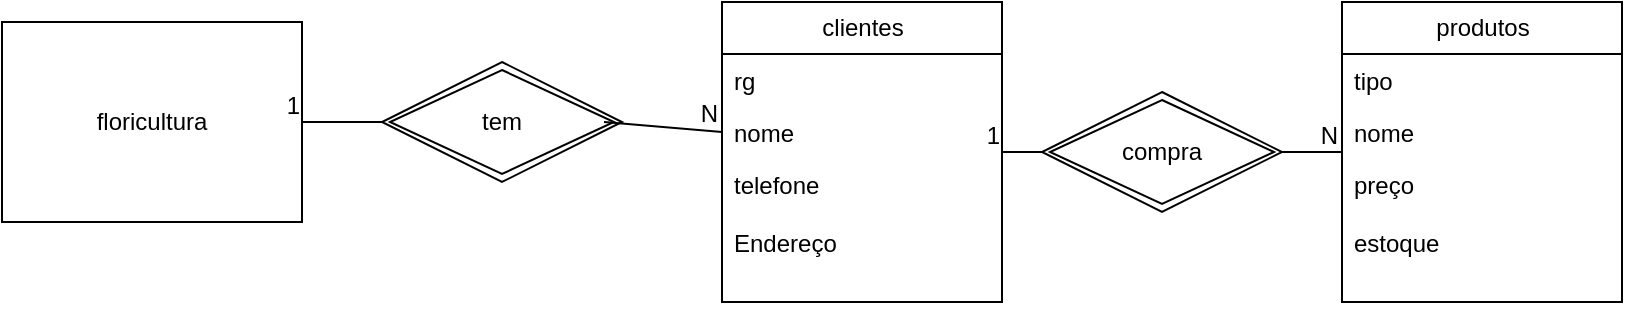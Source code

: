 <mxfile version="21.6.9" type="github">
  <diagram id="R2lEEEUBdFMjLlhIrx00" name="Page-1">
    <mxGraphModel dx="1434" dy="723" grid="1" gridSize="10" guides="1" tooltips="1" connect="1" arrows="1" fold="1" page="1" pageScale="1" pageWidth="850" pageHeight="1100" math="0" shadow="0" extFonts="Permanent Marker^https://fonts.googleapis.com/css?family=Permanent+Marker">
      <root>
        <mxCell id="0" />
        <mxCell id="1" parent="0" />
        <mxCell id="DFaxKmc3CeiElHYwLtMH-1" value="floricultura" style="whiteSpace=wrap;html=1;align=center;" vertex="1" parent="1">
          <mxGeometry x="30" y="60" width="150" height="100" as="geometry" />
        </mxCell>
        <mxCell id="DFaxKmc3CeiElHYwLtMH-2" value="tem" style="shape=rhombus;double=1;perimeter=rhombusPerimeter;whiteSpace=wrap;html=1;align=center;" vertex="1" parent="1">
          <mxGeometry x="220" y="80" width="120" height="60" as="geometry" />
        </mxCell>
        <mxCell id="DFaxKmc3CeiElHYwLtMH-9" value="clientes" style="swimlane;fontStyle=0;childLayout=stackLayout;horizontal=1;startSize=26;fillColor=none;horizontalStack=0;resizeParent=1;resizeParentMax=0;resizeLast=0;collapsible=1;marginBottom=0;html=1;" vertex="1" parent="1">
          <mxGeometry x="390" y="50" width="140" height="150" as="geometry" />
        </mxCell>
        <mxCell id="DFaxKmc3CeiElHYwLtMH-10" value="rg&lt;span style=&quot;white-space: pre;&quot;&gt;&#x9;&lt;/span&gt;&lt;span style=&quot;white-space: pre;&quot;&gt;&#x9;&lt;/span&gt;&lt;span style=&quot;white-space: pre;&quot;&gt;&#x9;&lt;/span&gt;&lt;span style=&quot;white-space: pre;&quot;&gt;&#x9;&lt;/span&gt;&lt;span style=&quot;white-space: pre;&quot;&gt;&#x9;&lt;/span&gt;&lt;span style=&quot;white-space: pre;&quot;&gt;&#x9;&lt;/span&gt;&lt;span style=&quot;white-space: pre;&quot;&gt;&#x9;&lt;/span&gt;" style="text;strokeColor=none;fillColor=none;align=left;verticalAlign=top;spacingLeft=4;spacingRight=4;overflow=hidden;rotatable=0;points=[[0,0.5],[1,0.5]];portConstraint=eastwest;whiteSpace=wrap;html=1;" vertex="1" parent="DFaxKmc3CeiElHYwLtMH-9">
          <mxGeometry y="26" width="140" height="26" as="geometry" />
        </mxCell>
        <mxCell id="DFaxKmc3CeiElHYwLtMH-11" value="nome" style="text;strokeColor=none;fillColor=none;align=left;verticalAlign=top;spacingLeft=4;spacingRight=4;overflow=hidden;rotatable=0;points=[[0,0.5],[1,0.5]];portConstraint=eastwest;whiteSpace=wrap;html=1;" vertex="1" parent="DFaxKmc3CeiElHYwLtMH-9">
          <mxGeometry y="52" width="140" height="26" as="geometry" />
        </mxCell>
        <mxCell id="DFaxKmc3CeiElHYwLtMH-12" value="&lt;div&gt;telefone&lt;/div&gt;&lt;div&gt;&lt;br&gt;&lt;/div&gt;&lt;div&gt;Endereço&lt;br&gt;&lt;/div&gt;" style="text;strokeColor=none;fillColor=none;align=left;verticalAlign=top;spacingLeft=4;spacingRight=4;overflow=hidden;rotatable=0;points=[[0,0.5],[1,0.5]];portConstraint=eastwest;whiteSpace=wrap;html=1;" vertex="1" parent="DFaxKmc3CeiElHYwLtMH-9">
          <mxGeometry y="78" width="140" height="72" as="geometry" />
        </mxCell>
        <mxCell id="DFaxKmc3CeiElHYwLtMH-13" value="compra" style="shape=rhombus;double=1;perimeter=rhombusPerimeter;whiteSpace=wrap;html=1;align=center;" vertex="1" parent="1">
          <mxGeometry x="550" y="95" width="120" height="60" as="geometry" />
        </mxCell>
        <mxCell id="DFaxKmc3CeiElHYwLtMH-14" value="produtos" style="swimlane;fontStyle=0;childLayout=stackLayout;horizontal=1;startSize=26;fillColor=none;horizontalStack=0;resizeParent=1;resizeParentMax=0;resizeLast=0;collapsible=1;marginBottom=0;html=1;" vertex="1" parent="1">
          <mxGeometry x="700" y="50" width="140" height="150" as="geometry" />
        </mxCell>
        <mxCell id="DFaxKmc3CeiElHYwLtMH-15" value="tipo" style="text;strokeColor=none;fillColor=none;align=left;verticalAlign=top;spacingLeft=4;spacingRight=4;overflow=hidden;rotatable=0;points=[[0,0.5],[1,0.5]];portConstraint=eastwest;whiteSpace=wrap;html=1;" vertex="1" parent="DFaxKmc3CeiElHYwLtMH-14">
          <mxGeometry y="26" width="140" height="26" as="geometry" />
        </mxCell>
        <mxCell id="DFaxKmc3CeiElHYwLtMH-16" value="nome" style="text;strokeColor=none;fillColor=none;align=left;verticalAlign=top;spacingLeft=4;spacingRight=4;overflow=hidden;rotatable=0;points=[[0,0.5],[1,0.5]];portConstraint=eastwest;whiteSpace=wrap;html=1;" vertex="1" parent="DFaxKmc3CeiElHYwLtMH-14">
          <mxGeometry y="52" width="140" height="26" as="geometry" />
        </mxCell>
        <mxCell id="DFaxKmc3CeiElHYwLtMH-17" value="&lt;div&gt;preço&lt;/div&gt;&lt;div&gt;&lt;br&gt;&lt;/div&gt;&lt;div&gt;estoque&lt;br&gt;&lt;/div&gt;" style="text;strokeColor=none;fillColor=none;align=left;verticalAlign=top;spacingLeft=4;spacingRight=4;overflow=hidden;rotatable=0;points=[[0,0.5],[1,0.5]];portConstraint=eastwest;whiteSpace=wrap;html=1;" vertex="1" parent="DFaxKmc3CeiElHYwLtMH-14">
          <mxGeometry y="78" width="140" height="72" as="geometry" />
        </mxCell>
        <mxCell id="DFaxKmc3CeiElHYwLtMH-18" value="" style="endArrow=none;html=1;rounded=0;entryX=1;entryY=0.5;entryDx=0;entryDy=0;" edge="1" parent="1" source="DFaxKmc3CeiElHYwLtMH-2" target="DFaxKmc3CeiElHYwLtMH-1">
          <mxGeometry relative="1" as="geometry">
            <mxPoint x="340" y="380" as="sourcePoint" />
            <mxPoint x="500" y="380" as="targetPoint" />
          </mxGeometry>
        </mxCell>
        <mxCell id="DFaxKmc3CeiElHYwLtMH-19" value="1" style="resizable=0;html=1;whiteSpace=wrap;align=right;verticalAlign=bottom;" connectable="0" vertex="1" parent="DFaxKmc3CeiElHYwLtMH-18">
          <mxGeometry x="1" relative="1" as="geometry" />
        </mxCell>
        <mxCell id="DFaxKmc3CeiElHYwLtMH-20" value="" style="endArrow=none;html=1;rounded=0;entryX=0;entryY=0.5;entryDx=0;entryDy=0;" edge="1" parent="1" target="DFaxKmc3CeiElHYwLtMH-11">
          <mxGeometry relative="1" as="geometry">
            <mxPoint x="331" y="110" as="sourcePoint" />
            <mxPoint x="500" y="380" as="targetPoint" />
          </mxGeometry>
        </mxCell>
        <mxCell id="DFaxKmc3CeiElHYwLtMH-21" value="N" style="resizable=0;html=1;whiteSpace=wrap;align=right;verticalAlign=bottom;" connectable="0" vertex="1" parent="DFaxKmc3CeiElHYwLtMH-20">
          <mxGeometry x="1" relative="1" as="geometry" />
        </mxCell>
        <mxCell id="DFaxKmc3CeiElHYwLtMH-22" value="" style="endArrow=none;html=1;rounded=0;entryX=1;entryY=0.5;entryDx=0;entryDy=0;" edge="1" parent="1" source="DFaxKmc3CeiElHYwLtMH-13" target="DFaxKmc3CeiElHYwLtMH-9">
          <mxGeometry relative="1" as="geometry">
            <mxPoint x="340" y="380" as="sourcePoint" />
            <mxPoint x="500" y="380" as="targetPoint" />
          </mxGeometry>
        </mxCell>
        <mxCell id="DFaxKmc3CeiElHYwLtMH-23" value="1" style="resizable=0;html=1;whiteSpace=wrap;align=right;verticalAlign=bottom;" connectable="0" vertex="1" parent="DFaxKmc3CeiElHYwLtMH-22">
          <mxGeometry x="1" relative="1" as="geometry" />
        </mxCell>
        <mxCell id="DFaxKmc3CeiElHYwLtMH-24" value="" style="endArrow=none;html=1;rounded=0;exitX=1;exitY=0.5;exitDx=0;exitDy=0;entryX=0;entryY=0.885;entryDx=0;entryDy=0;entryPerimeter=0;" edge="1" parent="1" source="DFaxKmc3CeiElHYwLtMH-13" target="DFaxKmc3CeiElHYwLtMH-16">
          <mxGeometry relative="1" as="geometry">
            <mxPoint x="340" y="380" as="sourcePoint" />
            <mxPoint x="500" y="380" as="targetPoint" />
          </mxGeometry>
        </mxCell>
        <mxCell id="DFaxKmc3CeiElHYwLtMH-25" value="N" style="resizable=0;html=1;whiteSpace=wrap;align=right;verticalAlign=bottom;" connectable="0" vertex="1" parent="DFaxKmc3CeiElHYwLtMH-24">
          <mxGeometry x="1" relative="1" as="geometry" />
        </mxCell>
      </root>
    </mxGraphModel>
  </diagram>
</mxfile>
